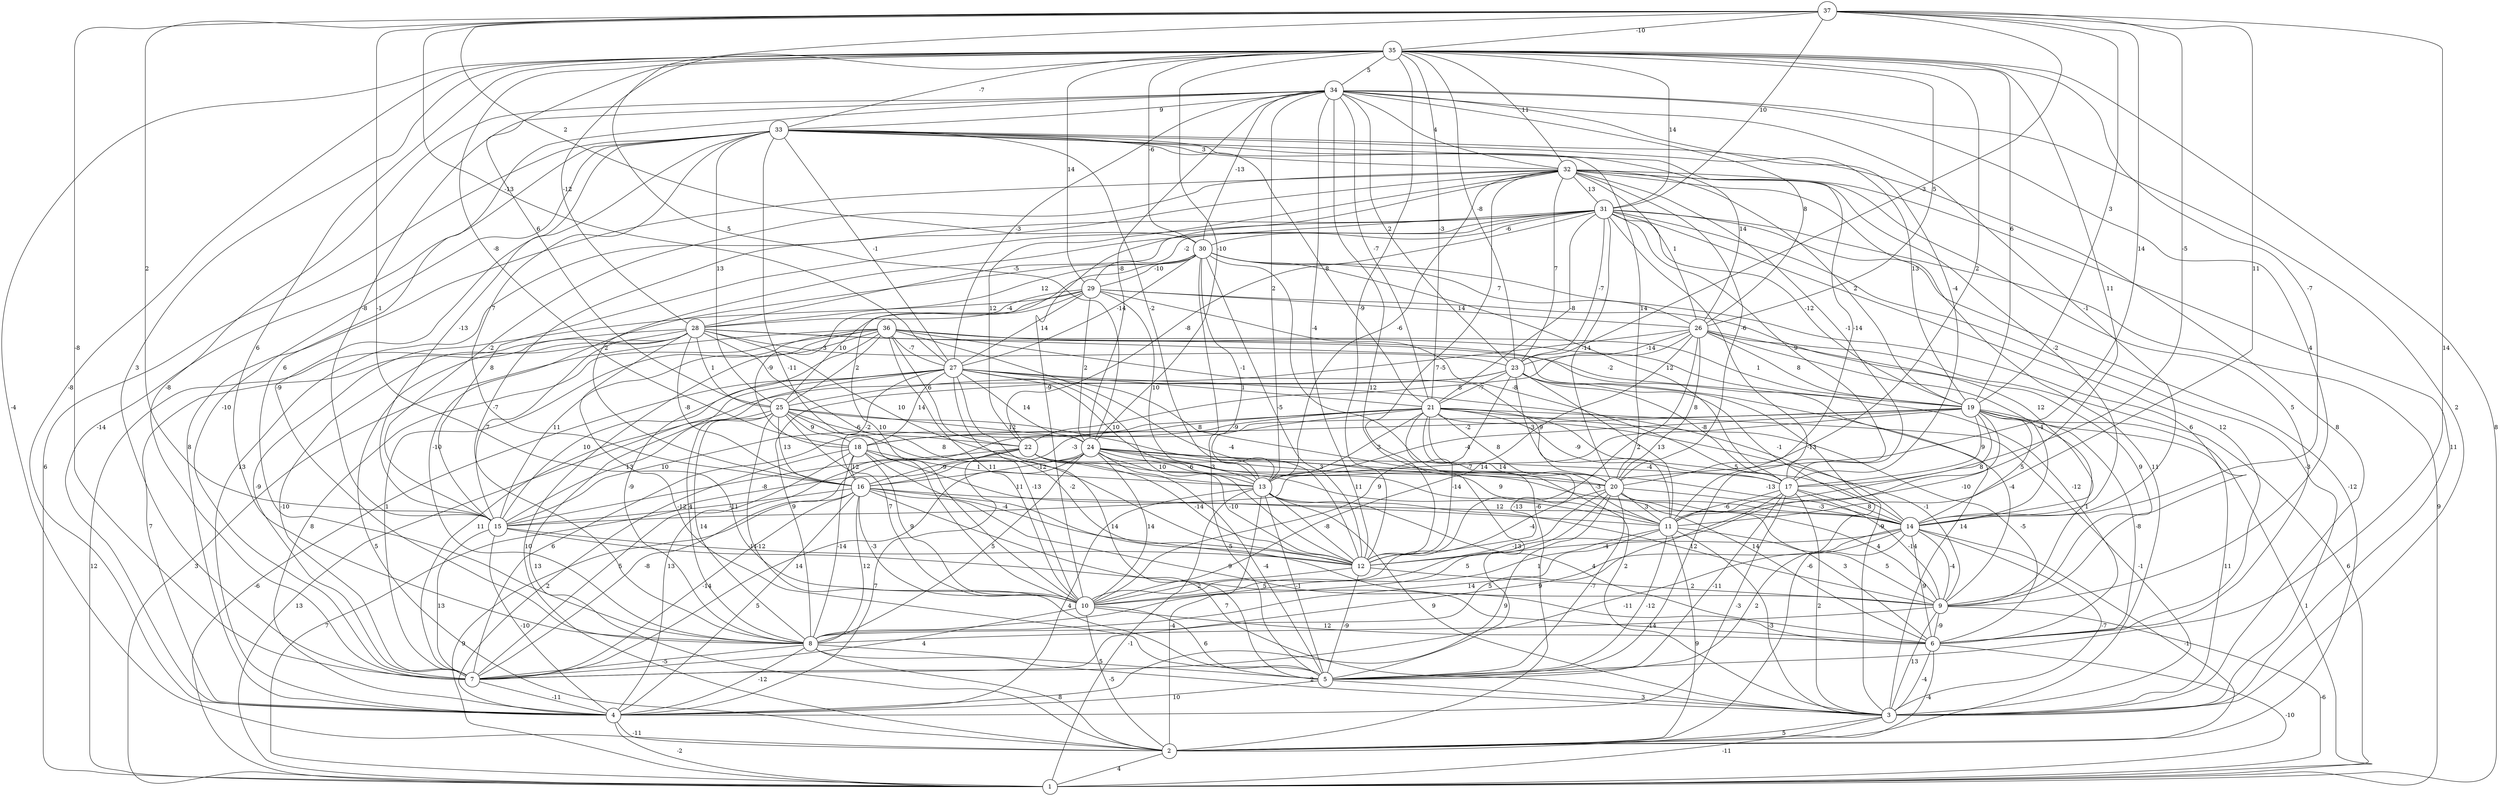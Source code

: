 graph { 
	 fontname="Helvetica,Arial,sans-serif" 
	 node [shape = circle]; 
	 37 -- 5 [label = "14"];
	 37 -- 7 [label = "-8"];
	 37 -- 10 [label = "-1"];
	 37 -- 11 [label = "11"];
	 37 -- 15 [label = "2"];
	 37 -- 17 [label = "-5"];
	 37 -- 19 [label = "3"];
	 37 -- 20 [label = "14"];
	 37 -- 23 [label = "-3"];
	 37 -- 24 [label = "5"];
	 37 -- 27 [label = "-13"];
	 37 -- 30 [label = "2"];
	 37 -- 31 [label = "10"];
	 37 -- 35 [label = "-10"];
	 36 -- 1 [label = "3"];
	 36 -- 2 [label = "10"];
	 36 -- 3 [label = "14"];
	 36 -- 4 [label = "8"];
	 36 -- 6 [label = "-12"];
	 36 -- 7 [label = "1"];
	 36 -- 8 [label = "-9"];
	 36 -- 10 [label = "11"];
	 36 -- 11 [label = "9"];
	 36 -- 12 [label = "-4"];
	 36 -- 15 [label = "11"];
	 36 -- 19 [label = "1"];
	 36 -- 22 [label = "6"];
	 36 -- 25 [label = "2"];
	 36 -- 27 [label = "-7"];
	 35 -- 1 [label = "8"];
	 35 -- 2 [label = "-4"];
	 35 -- 4 [label = "-8"];
	 35 -- 7 [label = "3"];
	 35 -- 8 [label = "6"];
	 35 -- 11 [label = "11"];
	 35 -- 12 [label = "-9"];
	 35 -- 14 [label = "-7"];
	 35 -- 18 [label = "-8"];
	 35 -- 19 [label = "6"];
	 35 -- 20 [label = "2"];
	 35 -- 21 [label = "-3"];
	 35 -- 23 [label = "-8"];
	 35 -- 24 [label = "-10"];
	 35 -- 25 [label = "6"];
	 35 -- 26 [label = "5"];
	 35 -- 28 [label = "-12"];
	 35 -- 29 [label = "14"];
	 35 -- 30 [label = "-6"];
	 35 -- 31 [label = "14"];
	 35 -- 32 [label = "11"];
	 35 -- 33 [label = "-7"];
	 35 -- 34 [label = "5"];
	 34 -- 3 [label = "2"];
	 34 -- 5 [label = "12"];
	 34 -- 7 [label = "-8"];
	 34 -- 8 [label = "6"];
	 34 -- 9 [label = "4"];
	 34 -- 12 [label = "-4"];
	 34 -- 13 [label = "2"];
	 34 -- 14 [label = "-1"];
	 34 -- 15 [label = "-8"];
	 34 -- 17 [label = "-4"];
	 34 -- 21 [label = "-7"];
	 34 -- 23 [label = "2"];
	 34 -- 24 [label = "-8"];
	 34 -- 26 [label = "8"];
	 34 -- 27 [label = "-3"];
	 34 -- 30 [label = "-13"];
	 34 -- 32 [label = "4"];
	 34 -- 33 [label = "9"];
	 33 -- 1 [label = "6"];
	 33 -- 3 [label = "8"];
	 33 -- 4 [label = "-14"];
	 33 -- 7 [label = "-10"];
	 33 -- 8 [label = "-9"];
	 33 -- 10 [label = "-11"];
	 33 -- 11 [label = "-14"];
	 33 -- 13 [label = "-2"];
	 33 -- 15 [label = "-13"];
	 33 -- 16 [label = "7"];
	 33 -- 19 [label = "13"];
	 33 -- 20 [label = "14"];
	 33 -- 21 [label = "8"];
	 33 -- 25 [label = "13"];
	 33 -- 26 [label = "14"];
	 33 -- 27 [label = "-1"];
	 33 -- 32 [label = "3"];
	 32 -- 2 [label = "11"];
	 32 -- 3 [label = "11"];
	 32 -- 4 [label = "8"];
	 32 -- 6 [label = "5"];
	 32 -- 8 [label = "-7"];
	 32 -- 10 [label = "-9"];
	 32 -- 12 [label = "7"];
	 32 -- 13 [label = "-6"];
	 32 -- 14 [label = "-2"];
	 32 -- 15 [label = "-2"];
	 32 -- 17 [label = "-1"];
	 32 -- 19 [label = "2"];
	 32 -- 20 [label = "-6"];
	 32 -- 22 [label = "12"];
	 32 -- 23 [label = "7"];
	 32 -- 26 [label = "1"];
	 32 -- 31 [label = "13"];
	 31 -- 1 [label = "9"];
	 31 -- 2 [label = "-12"];
	 31 -- 3 [label = "-3"];
	 31 -- 4 [label = "13"];
	 31 -- 5 [label = "-13"];
	 31 -- 6 [label = "12"];
	 31 -- 15 [label = "8"];
	 31 -- 16 [label = "2"];
	 31 -- 17 [label = "9"];
	 31 -- 19 [label = "-12"];
	 31 -- 20 [label = "-14"];
	 31 -- 21 [label = "-8"];
	 31 -- 22 [label = "-8"];
	 31 -- 23 [label = "-7"];
	 31 -- 28 [label = "-5"];
	 31 -- 29 [label = "-2"];
	 31 -- 30 [label = "-6"];
	 30 -- 2 [label = "-6"];
	 30 -- 5 [label = "3"];
	 30 -- 8 [label = "-10"];
	 30 -- 9 [label = "6"];
	 30 -- 10 [label = "10"];
	 30 -- 12 [label = "-5"];
	 30 -- 13 [label = "-1"];
	 30 -- 17 [label = "12"];
	 30 -- 26 [label = "7"];
	 30 -- 27 [label = "-14"];
	 30 -- 28 [label = "12"];
	 30 -- 29 [label = "-10"];
	 29 -- 7 [label = "-9"];
	 29 -- 13 [label = "10"];
	 29 -- 14 [label = "12"];
	 29 -- 17 [label = "-8"];
	 29 -- 18 [label = "-9"];
	 29 -- 24 [label = "2"];
	 29 -- 25 [label = "10"];
	 29 -- 26 [label = "14"];
	 29 -- 27 [label = "14"];
	 29 -- 28 [label = "-4"];
	 28 -- 1 [label = "12"];
	 28 -- 2 [label = "5"];
	 28 -- 3 [label = "-9"];
	 28 -- 4 [label = "7"];
	 28 -- 5 [label = "-12"];
	 28 -- 7 [label = "-10"];
	 28 -- 12 [label = "8"];
	 28 -- 13 [label = "10"];
	 28 -- 15 [label = "7"];
	 28 -- 16 [label = "-8"];
	 28 -- 19 [label = "-2"];
	 28 -- 23 [label = "3"];
	 28 -- 25 [label = "1"];
	 27 -- 1 [label = "-6"];
	 27 -- 2 [label = "13"];
	 27 -- 5 [label = "14"];
	 27 -- 8 [label = "4"];
	 27 -- 10 [label = "-13"];
	 27 -- 12 [label = "10"];
	 27 -- 13 [label = "10"];
	 27 -- 14 [label = "-1"];
	 27 -- 15 [label = "10"];
	 27 -- 16 [label = "-2"];
	 27 -- 18 [label = "14"];
	 27 -- 20 [label = "8"];
	 27 -- 21 [label = "1"];
	 27 -- 24 [label = "14"];
	 26 -- 1 [label = "6"];
	 26 -- 9 [label = "9"];
	 26 -- 10 [label = "14"];
	 26 -- 12 [label = "2"];
	 26 -- 14 [label = "-4"];
	 26 -- 19 [label = "8"];
	 26 -- 20 [label = "8"];
	 26 -- 22 [label = "8"];
	 26 -- 23 [label = "-14"];
	 26 -- 25 [label = "-5"];
	 25 -- 1 [label = "13"];
	 25 -- 3 [label = "2"];
	 25 -- 5 [label = "-12"];
	 25 -- 8 [label = "14"];
	 25 -- 10 [label = "7"];
	 25 -- 12 [label = "-2"];
	 25 -- 15 [label = "13"];
	 25 -- 16 [label = "13"];
	 25 -- 18 [label = "9"];
	 25 -- 22 [label = "-6"];
	 25 -- 24 [label = "12"];
	 24 -- 1 [label = "7"];
	 24 -- 5 [label = "-4"];
	 24 -- 7 [label = "14"];
	 24 -- 8 [label = "5"];
	 24 -- 10 [label = "14"];
	 24 -- 11 [label = "9"];
	 24 -- 12 [label = "-10"];
	 24 -- 13 [label = "-6"];
	 24 -- 14 [label = "-13"];
	 24 -- 16 [label = "-12"];
	 24 -- 17 [label = "-4"];
	 24 -- 20 [label = "3"];
	 23 -- 2 [label = "-6"];
	 23 -- 7 [label = "11"];
	 23 -- 8 [label = "9"];
	 23 -- 9 [label = "-4"];
	 23 -- 10 [label = "9"];
	 23 -- 11 [label = "13"];
	 23 -- 17 [label = "-8"];
	 23 -- 20 [label = "-3"];
	 23 -- 21 [label = "-7"];
	 22 -- 4 [label = "7"];
	 22 -- 6 [label = "14"];
	 22 -- 7 [label = "-8"];
	 22 -- 11 [label = "11"];
	 22 -- 12 [label = "-14"];
	 22 -- 14 [label = "-3"];
	 22 -- 15 [label = "-8"];
	 22 -- 16 [label = "-9"];
	 21 -- 3 [label = "-1"];
	 21 -- 6 [label = "-5"];
	 21 -- 7 [label = "6"];
	 21 -- 9 [label = "-1"];
	 21 -- 10 [label = "-13"];
	 21 -- 11 [label = "14"];
	 21 -- 12 [label = "-14"];
	 21 -- 13 [label = "3"];
	 21 -- 14 [label = "5"];
	 21 -- 15 [label = "10"];
	 21 -- 16 [label = "-3"];
	 21 -- 17 [label = "-9"];
	 21 -- 18 [label = "-9"];
	 21 -- 20 [label = "8"];
	 20 -- 4 [label = "9"];
	 20 -- 5 [label = "-7"];
	 20 -- 6 [label = "3"];
	 20 -- 8 [label = "5"];
	 20 -- 9 [label = "4"];
	 20 -- 10 [label = "-13"];
	 20 -- 11 [label = "3"];
	 20 -- 12 [label = "-4"];
	 20 -- 14 [label = "-3"];
	 19 -- 1 [label = "1"];
	 19 -- 3 [label = "11"];
	 19 -- 4 [label = "13"];
	 19 -- 6 [label = "-8"];
	 19 -- 9 [label = "1"];
	 19 -- 11 [label = "8"];
	 19 -- 12 [label = "-10"];
	 19 -- 13 [label = "-4"];
	 19 -- 14 [label = "5"];
	 19 -- 15 [label = "-7"];
	 19 -- 17 [label = "9"];
	 19 -- 18 [label = "-2"];
	 18 -- 4 [label = "2"];
	 18 -- 7 [label = "5"];
	 18 -- 8 [label = "-14"];
	 18 -- 10 [label = "9"];
	 18 -- 11 [label = "11"];
	 18 -- 12 [label = "-4"];
	 18 -- 13 [label = "1"];
	 18 -- 16 [label = "12"];
	 17 -- 3 [label = "2"];
	 17 -- 4 [label = "-3"];
	 17 -- 5 [label = "-11"];
	 17 -- 7 [label = "5"];
	 17 -- 9 [label = "-14"];
	 17 -- 11 [label = "-6"];
	 17 -- 14 [label = "8"];
	 16 -- 1 [label = "9"];
	 16 -- 3 [label = "7"];
	 16 -- 4 [label = "5"];
	 16 -- 6 [label = "9"];
	 16 -- 7 [label = "-14"];
	 16 -- 8 [label = "12"];
	 16 -- 9 [label = "-5"];
	 16 -- 10 [label = "-3"];
	 16 -- 14 [label = "12"];
	 16 -- 15 [label = "-11"];
	 15 -- 4 [label = "-10"];
	 15 -- 6 [label = "5"];
	 15 -- 7 [label = "13"];
	 15 -- 12 [label = "-11"];
	 14 -- 2 [label = "-1"];
	 14 -- 3 [label = "-7"];
	 14 -- 5 [label = "2"];
	 14 -- 6 [label = "9"];
	 14 -- 7 [label = "-11"];
	 14 -- 8 [label = "9"];
	 14 -- 9 [label = "-4"];
	 14 -- 12 [label = "-4"];
	 13 -- 1 [label = "-1"];
	 13 -- 2 [label = "-4"];
	 13 -- 3 [label = "9"];
	 13 -- 4 [label = "4"];
	 13 -- 5 [label = "-1"];
	 13 -- 6 [label = "4"];
	 13 -- 9 [label = "12"];
	 13 -- 12 [label = "-8"];
	 12 -- 5 [label = "-9"];
	 12 -- 9 [label = "2"];
	 12 -- 10 [label = "2"];
	 11 -- 2 [label = "9"];
	 11 -- 3 [label = "-3"];
	 11 -- 5 [label = "-12"];
	 11 -- 8 [label = "14"];
	 11 -- 9 [label = "5"];
	 11 -- 10 [label = "1"];
	 10 -- 2 [label = "-5"];
	 10 -- 5 [label = "6"];
	 10 -- 6 [label = "12"];
	 10 -- 7 [label = "4"];
	 9 -- 1 [label = "-6"];
	 9 -- 3 [label = "13"];
	 9 -- 6 [label = "-9"];
	 9 -- 8 [label = "-14"];
	 8 -- 2 [label = "8"];
	 8 -- 3 [label = "2"];
	 8 -- 4 [label = "-12"];
	 8 -- 5 [label = "5"];
	 8 -- 7 [label = "-5"];
	 7 -- 4 [label = "-11"];
	 6 -- 1 [label = "-10"];
	 6 -- 2 [label = "-4"];
	 6 -- 3 [label = "-4"];
	 5 -- 3 [label = "3"];
	 5 -- 4 [label = "10"];
	 4 -- 1 [label = "-2"];
	 4 -- 2 [label = "-11"];
	 3 -- 1 [label = "-11"];
	 3 -- 2 [label = "5"];
	 2 -- 1 [label = "4"];
	 1;
	 2;
	 3;
	 4;
	 5;
	 6;
	 7;
	 8;
	 9;
	 10;
	 11;
	 12;
	 13;
	 14;
	 15;
	 16;
	 17;
	 18;
	 19;
	 20;
	 21;
	 22;
	 23;
	 24;
	 25;
	 26;
	 27;
	 28;
	 29;
	 30;
	 31;
	 32;
	 33;
	 34;
	 35;
	 36;
	 37;
}
